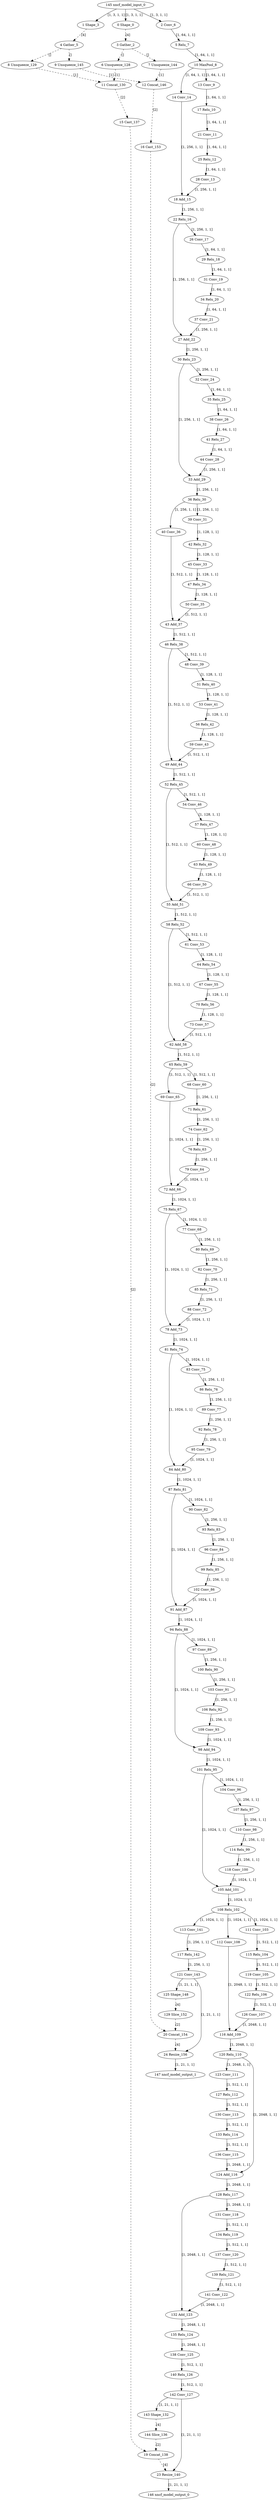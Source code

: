 strict digraph  {
"0 Shape_0" [id=0, type=Shape];
"1 Shape_3" [id=1, type=Shape];
"2 Conv_6" [id=2, type=Conv];
"3 Gather_2" [id=3, type=Gather];
"4 Gather_5" [id=4, type=Gather];
"5 Relu_7" [id=5, type=Relu];
"6 Unsqueeze_128" [id=6, type=Unsqueeze];
"7 Unsqueeze_144" [id=7, type=Unsqueeze];
"8 Unsqueeze_129" [id=8, type=Unsqueeze];
"9 Unsqueeze_145" [id=9, type=Unsqueeze];
"10 MaxPool_8" [id=10, type=MaxPool];
"11 Concat_130" [id=11, type=Concat];
"12 Concat_146" [id=12, type=Concat];
"13 Conv_9" [id=13, type=Conv];
"14 Conv_14" [id=14, type=Conv];
"15 Cast_137" [id=15, type=Cast];
"16 Cast_153" [id=16, type=Cast];
"17 Relu_10" [id=17, type=Relu];
"18 Add_15" [id=18, type=Add];
"19 Concat_138" [id=19, type=Concat];
"20 Concat_154" [id=20, type=Concat];
"21 Conv_11" [id=21, type=Conv];
"22 Relu_16" [id=22, type=Relu];
"23 Resize_140" [id=23, type=Resize];
"24 Resize_156" [id=24, type=Resize];
"25 Relu_12" [id=25, type=Relu];
"26 Conv_17" [id=26, type=Conv];
"27 Add_22" [id=27, type=Add];
"28 Conv_13" [id=28, type=Conv];
"29 Relu_18" [id=29, type=Relu];
"30 Relu_23" [id=30, type=Relu];
"31 Conv_19" [id=31, type=Conv];
"32 Conv_24" [id=32, type=Conv];
"33 Add_29" [id=33, type=Add];
"34 Relu_20" [id=34, type=Relu];
"35 Relu_25" [id=35, type=Relu];
"36 Relu_30" [id=36, type=Relu];
"37 Conv_21" [id=37, type=Conv];
"38 Conv_26" [id=38, type=Conv];
"39 Conv_31" [id=39, type=Conv];
"40 Conv_36" [id=40, type=Conv];
"41 Relu_27" [id=41, type=Relu];
"42 Relu_32" [id=42, type=Relu];
"43 Add_37" [id=43, type=Add];
"44 Conv_28" [id=44, type=Conv];
"45 Conv_33" [id=45, type=Conv];
"46 Relu_38" [id=46, type=Relu];
"47 Relu_34" [id=47, type=Relu];
"48 Conv_39" [id=48, type=Conv];
"49 Add_44" [id=49, type=Add];
"50 Conv_35" [id=50, type=Conv];
"51 Relu_40" [id=51, type=Relu];
"52 Relu_45" [id=52, type=Relu];
"53 Conv_41" [id=53, type=Conv];
"54 Conv_46" [id=54, type=Conv];
"55 Add_51" [id=55, type=Add];
"56 Relu_42" [id=56, type=Relu];
"57 Relu_47" [id=57, type=Relu];
"58 Relu_52" [id=58, type=Relu];
"59 Conv_43" [id=59, type=Conv];
"60 Conv_48" [id=60, type=Conv];
"61 Conv_53" [id=61, type=Conv];
"62 Add_58" [id=62, type=Add];
"63 Relu_49" [id=63, type=Relu];
"64 Relu_54" [id=64, type=Relu];
"65 Relu_59" [id=65, type=Relu];
"66 Conv_50" [id=66, type=Conv];
"67 Conv_55" [id=67, type=Conv];
"68 Conv_60" [id=68, type=Conv];
"69 Conv_65" [id=69, type=Conv];
"70 Relu_56" [id=70, type=Relu];
"71 Relu_61" [id=71, type=Relu];
"72 Add_66" [id=72, type=Add];
"73 Conv_57" [id=73, type=Conv];
"74 Conv_62" [id=74, type=Conv];
"75 Relu_67" [id=75, type=Relu];
"76 Relu_63" [id=76, type=Relu];
"77 Conv_68" [id=77, type=Conv];
"78 Add_73" [id=78, type=Add];
"79 Conv_64" [id=79, type=Conv];
"80 Relu_69" [id=80, type=Relu];
"81 Relu_74" [id=81, type=Relu];
"82 Conv_70" [id=82, type=Conv];
"83 Conv_75" [id=83, type=Conv];
"84 Add_80" [id=84, type=Add];
"85 Relu_71" [id=85, type=Relu];
"86 Relu_76" [id=86, type=Relu];
"87 Relu_81" [id=87, type=Relu];
"88 Conv_72" [id=88, type=Conv];
"89 Conv_77" [id=89, type=Conv];
"90 Conv_82" [id=90, type=Conv];
"91 Add_87" [id=91, type=Add];
"92 Relu_78" [id=92, type=Relu];
"93 Relu_83" [id=93, type=Relu];
"94 Relu_88" [id=94, type=Relu];
"95 Conv_79" [id=95, type=Conv];
"96 Conv_84" [id=96, type=Conv];
"97 Conv_89" [id=97, type=Conv];
"98 Add_94" [id=98, type=Add];
"99 Relu_85" [id=99, type=Relu];
"100 Relu_90" [id=100, type=Relu];
"101 Relu_95" [id=101, type=Relu];
"102 Conv_86" [id=102, type=Conv];
"103 Conv_91" [id=103, type=Conv];
"104 Conv_96" [id=104, type=Conv];
"105 Add_101" [id=105, type=Add];
"106 Relu_92" [id=106, type=Relu];
"107 Relu_97" [id=107, type=Relu];
"108 Relu_102" [id=108, type=Relu];
"109 Conv_93" [id=109, type=Conv];
"110 Conv_98" [id=110, type=Conv];
"111 Conv_103" [id=111, type=Conv];
"112 Conv_108" [id=112, type=Conv];
"113 Conv_141" [id=113, type=Conv];
"114 Relu_99" [id=114, type=Relu];
"115 Relu_104" [id=115, type=Relu];
"116 Add_109" [id=116, type=Add];
"117 Relu_142" [id=117, type=Relu];
"118 Conv_100" [id=118, type=Conv];
"119 Conv_105" [id=119, type=Conv];
"120 Relu_110" [id=120, type=Relu];
"121 Conv_143" [id=121, type=Conv];
"122 Relu_106" [id=122, type=Relu];
"123 Conv_111" [id=123, type=Conv];
"124 Add_116" [id=124, type=Add];
"125 Shape_148" [id=125, type=Shape];
"126 Conv_107" [id=126, type=Conv];
"127 Relu_112" [id=127, type=Relu];
"128 Relu_117" [id=128, type=Relu];
"129 Slice_152" [id=129, type=Slice];
"130 Conv_113" [id=130, type=Conv];
"131 Conv_118" [id=131, type=Conv];
"132 Add_123" [id=132, type=Add];
"133 Relu_114" [id=133, type=Relu];
"134 Relu_119" [id=134, type=Relu];
"135 Relu_124" [id=135, type=Relu];
"136 Conv_115" [id=136, type=Conv];
"137 Conv_120" [id=137, type=Conv];
"138 Conv_125" [id=138, type=Conv];
"139 Relu_121" [id=139, type=Relu];
"140 Relu_126" [id=140, type=Relu];
"141 Conv_122" [id=141, type=Conv];
"142 Conv_127" [id=142, type=Conv];
"143 Shape_132" [id=143, type=Shape];
"144 Slice_136" [id=144, type=Slice];
"145 nncf_model_input_0" [id=145, type=nncf_model_input];
"146 nncf_model_output_0" [id=146, type=nncf_model_output];
"147 nncf_model_output_1" [id=147, type=nncf_model_output];
"0 Shape_0" -> "3 Gather_2"  [label="[4]", style=dashed];
"1 Shape_3" -> "4 Gather_5"  [label="[4]", style=dashed];
"2 Conv_6" -> "5 Relu_7"  [label="[1, 64, 1, 1]", style=solid];
"3 Gather_2" -> "6 Unsqueeze_128"  [label="[]", style=dashed];
"3 Gather_2" -> "7 Unsqueeze_144"  [label="[]", style=dashed];
"4 Gather_5" -> "8 Unsqueeze_129"  [label="[]", style=dashed];
"4 Gather_5" -> "9 Unsqueeze_145"  [label="[]", style=dashed];
"5 Relu_7" -> "10 MaxPool_8"  [label="[1, 64, 1, 1]", style=solid];
"6 Unsqueeze_128" -> "11 Concat_130"  [label="[1]", style=dashed];
"7 Unsqueeze_144" -> "12 Concat_146"  [label="[1]", style=dashed];
"8 Unsqueeze_129" -> "11 Concat_130"  [label="[1]", style=dashed];
"9 Unsqueeze_145" -> "12 Concat_146"  [label="[1]", style=dashed];
"10 MaxPool_8" -> "13 Conv_9"  [label="[1, 64, 1, 1]", style=solid];
"10 MaxPool_8" -> "14 Conv_14"  [label="[1, 64, 1, 1]", style=solid];
"11 Concat_130" -> "15 Cast_137"  [label="[2]", style=dashed];
"12 Concat_146" -> "16 Cast_153"  [label="[2]", style=dashed];
"13 Conv_9" -> "17 Relu_10"  [label="[1, 64, 1, 1]", style=solid];
"14 Conv_14" -> "18 Add_15"  [label="[1, 256, 1, 1]", style=solid];
"15 Cast_137" -> "19 Concat_138"  [label="[2]", style=dashed];
"16 Cast_153" -> "20 Concat_154"  [label="[2]", style=dashed];
"17 Relu_10" -> "21 Conv_11"  [label="[1, 64, 1, 1]", style=solid];
"18 Add_15" -> "22 Relu_16"  [label="[1, 256, 1, 1]", style=solid];
"19 Concat_138" -> "23 Resize_140"  [label="[4]", style=dashed];
"20 Concat_154" -> "24 Resize_156"  [label="[4]", style=dashed];
"21 Conv_11" -> "25 Relu_12"  [label="[1, 64, 1, 1]", style=solid];
"22 Relu_16" -> "26 Conv_17"  [label="[1, 256, 1, 1]", style=solid];
"22 Relu_16" -> "27 Add_22"  [label="[1, 256, 1, 1]", style=solid];
"23 Resize_140" -> "146 nncf_model_output_0"  [label="[1, 21, 1, 1]", style=solid];
"24 Resize_156" -> "147 nncf_model_output_1"  [label="[1, 21, 1, 1]", style=solid];
"25 Relu_12" -> "28 Conv_13"  [label="[1, 64, 1, 1]", style=solid];
"26 Conv_17" -> "29 Relu_18"  [label="[1, 64, 1, 1]", style=solid];
"27 Add_22" -> "30 Relu_23"  [label="[1, 256, 1, 1]", style=solid];
"28 Conv_13" -> "18 Add_15"  [label="[1, 256, 1, 1]", style=solid];
"29 Relu_18" -> "31 Conv_19"  [label="[1, 64, 1, 1]", style=solid];
"30 Relu_23" -> "32 Conv_24"  [label="[1, 256, 1, 1]", style=solid];
"30 Relu_23" -> "33 Add_29"  [label="[1, 256, 1, 1]", style=solid];
"31 Conv_19" -> "34 Relu_20"  [label="[1, 64, 1, 1]", style=solid];
"32 Conv_24" -> "35 Relu_25"  [label="[1, 64, 1, 1]", style=solid];
"33 Add_29" -> "36 Relu_30"  [label="[1, 256, 1, 1]", style=solid];
"34 Relu_20" -> "37 Conv_21"  [label="[1, 64, 1, 1]", style=solid];
"35 Relu_25" -> "38 Conv_26"  [label="[1, 64, 1, 1]", style=solid];
"36 Relu_30" -> "39 Conv_31"  [label="[1, 256, 1, 1]", style=solid];
"36 Relu_30" -> "40 Conv_36"  [label="[1, 256, 1, 1]", style=solid];
"37 Conv_21" -> "27 Add_22"  [label="[1, 256, 1, 1]", style=solid];
"38 Conv_26" -> "41 Relu_27"  [label="[1, 64, 1, 1]", style=solid];
"39 Conv_31" -> "42 Relu_32"  [label="[1, 128, 1, 1]", style=solid];
"40 Conv_36" -> "43 Add_37"  [label="[1, 512, 1, 1]", style=solid];
"41 Relu_27" -> "44 Conv_28"  [label="[1, 64, 1, 1]", style=solid];
"42 Relu_32" -> "45 Conv_33"  [label="[1, 128, 1, 1]", style=solid];
"43 Add_37" -> "46 Relu_38"  [label="[1, 512, 1, 1]", style=solid];
"44 Conv_28" -> "33 Add_29"  [label="[1, 256, 1, 1]", style=solid];
"45 Conv_33" -> "47 Relu_34"  [label="[1, 128, 1, 1]", style=solid];
"46 Relu_38" -> "48 Conv_39"  [label="[1, 512, 1, 1]", style=solid];
"46 Relu_38" -> "49 Add_44"  [label="[1, 512, 1, 1]", style=solid];
"47 Relu_34" -> "50 Conv_35"  [label="[1, 128, 1, 1]", style=solid];
"48 Conv_39" -> "51 Relu_40"  [label="[1, 128, 1, 1]", style=solid];
"49 Add_44" -> "52 Relu_45"  [label="[1, 512, 1, 1]", style=solid];
"50 Conv_35" -> "43 Add_37"  [label="[1, 512, 1, 1]", style=solid];
"51 Relu_40" -> "53 Conv_41"  [label="[1, 128, 1, 1]", style=solid];
"52 Relu_45" -> "54 Conv_46"  [label="[1, 512, 1, 1]", style=solid];
"52 Relu_45" -> "55 Add_51"  [label="[1, 512, 1, 1]", style=solid];
"53 Conv_41" -> "56 Relu_42"  [label="[1, 128, 1, 1]", style=solid];
"54 Conv_46" -> "57 Relu_47"  [label="[1, 128, 1, 1]", style=solid];
"55 Add_51" -> "58 Relu_52"  [label="[1, 512, 1, 1]", style=solid];
"56 Relu_42" -> "59 Conv_43"  [label="[1, 128, 1, 1]", style=solid];
"57 Relu_47" -> "60 Conv_48"  [label="[1, 128, 1, 1]", style=solid];
"58 Relu_52" -> "61 Conv_53"  [label="[1, 512, 1, 1]", style=solid];
"58 Relu_52" -> "62 Add_58"  [label="[1, 512, 1, 1]", style=solid];
"59 Conv_43" -> "49 Add_44"  [label="[1, 512, 1, 1]", style=solid];
"60 Conv_48" -> "63 Relu_49"  [label="[1, 128, 1, 1]", style=solid];
"61 Conv_53" -> "64 Relu_54"  [label="[1, 128, 1, 1]", style=solid];
"62 Add_58" -> "65 Relu_59"  [label="[1, 512, 1, 1]", style=solid];
"63 Relu_49" -> "66 Conv_50"  [label="[1, 128, 1, 1]", style=solid];
"64 Relu_54" -> "67 Conv_55"  [label="[1, 128, 1, 1]", style=solid];
"65 Relu_59" -> "68 Conv_60"  [label="[1, 512, 1, 1]", style=solid];
"65 Relu_59" -> "69 Conv_65"  [label="[1, 512, 1, 1]", style=solid];
"66 Conv_50" -> "55 Add_51"  [label="[1, 512, 1, 1]", style=solid];
"67 Conv_55" -> "70 Relu_56"  [label="[1, 128, 1, 1]", style=solid];
"68 Conv_60" -> "71 Relu_61"  [label="[1, 256, 1, 1]", style=solid];
"69 Conv_65" -> "72 Add_66"  [label="[1, 1024, 1, 1]", style=solid];
"70 Relu_56" -> "73 Conv_57"  [label="[1, 128, 1, 1]", style=solid];
"71 Relu_61" -> "74 Conv_62"  [label="[1, 256, 1, 1]", style=solid];
"72 Add_66" -> "75 Relu_67"  [label="[1, 1024, 1, 1]", style=solid];
"73 Conv_57" -> "62 Add_58"  [label="[1, 512, 1, 1]", style=solid];
"74 Conv_62" -> "76 Relu_63"  [label="[1, 256, 1, 1]", style=solid];
"75 Relu_67" -> "77 Conv_68"  [label="[1, 1024, 1, 1]", style=solid];
"75 Relu_67" -> "78 Add_73"  [label="[1, 1024, 1, 1]", style=solid];
"76 Relu_63" -> "79 Conv_64"  [label="[1, 256, 1, 1]", style=solid];
"77 Conv_68" -> "80 Relu_69"  [label="[1, 256, 1, 1]", style=solid];
"78 Add_73" -> "81 Relu_74"  [label="[1, 1024, 1, 1]", style=solid];
"79 Conv_64" -> "72 Add_66"  [label="[1, 1024, 1, 1]", style=solid];
"80 Relu_69" -> "82 Conv_70"  [label="[1, 256, 1, 1]", style=solid];
"81 Relu_74" -> "83 Conv_75"  [label="[1, 1024, 1, 1]", style=solid];
"81 Relu_74" -> "84 Add_80"  [label="[1, 1024, 1, 1]", style=solid];
"82 Conv_70" -> "85 Relu_71"  [label="[1, 256, 1, 1]", style=solid];
"83 Conv_75" -> "86 Relu_76"  [label="[1, 256, 1, 1]", style=solid];
"84 Add_80" -> "87 Relu_81"  [label="[1, 1024, 1, 1]", style=solid];
"85 Relu_71" -> "88 Conv_72"  [label="[1, 256, 1, 1]", style=solid];
"86 Relu_76" -> "89 Conv_77"  [label="[1, 256, 1, 1]", style=solid];
"87 Relu_81" -> "90 Conv_82"  [label="[1, 1024, 1, 1]", style=solid];
"87 Relu_81" -> "91 Add_87"  [label="[1, 1024, 1, 1]", style=solid];
"88 Conv_72" -> "78 Add_73"  [label="[1, 1024, 1, 1]", style=solid];
"89 Conv_77" -> "92 Relu_78"  [label="[1, 256, 1, 1]", style=solid];
"90 Conv_82" -> "93 Relu_83"  [label="[1, 256, 1, 1]", style=solid];
"91 Add_87" -> "94 Relu_88"  [label="[1, 1024, 1, 1]", style=solid];
"92 Relu_78" -> "95 Conv_79"  [label="[1, 256, 1, 1]", style=solid];
"93 Relu_83" -> "96 Conv_84"  [label="[1, 256, 1, 1]", style=solid];
"94 Relu_88" -> "97 Conv_89"  [label="[1, 1024, 1, 1]", style=solid];
"94 Relu_88" -> "98 Add_94"  [label="[1, 1024, 1, 1]", style=solid];
"95 Conv_79" -> "84 Add_80"  [label="[1, 1024, 1, 1]", style=solid];
"96 Conv_84" -> "99 Relu_85"  [label="[1, 256, 1, 1]", style=solid];
"97 Conv_89" -> "100 Relu_90"  [label="[1, 256, 1, 1]", style=solid];
"98 Add_94" -> "101 Relu_95"  [label="[1, 1024, 1, 1]", style=solid];
"99 Relu_85" -> "102 Conv_86"  [label="[1, 256, 1, 1]", style=solid];
"100 Relu_90" -> "103 Conv_91"  [label="[1, 256, 1, 1]", style=solid];
"101 Relu_95" -> "104 Conv_96"  [label="[1, 1024, 1, 1]", style=solid];
"101 Relu_95" -> "105 Add_101"  [label="[1, 1024, 1, 1]", style=solid];
"102 Conv_86" -> "91 Add_87"  [label="[1, 1024, 1, 1]", style=solid];
"103 Conv_91" -> "106 Relu_92"  [label="[1, 256, 1, 1]", style=solid];
"104 Conv_96" -> "107 Relu_97"  [label="[1, 256, 1, 1]", style=solid];
"105 Add_101" -> "108 Relu_102"  [label="[1, 1024, 1, 1]", style=solid];
"106 Relu_92" -> "109 Conv_93"  [label="[1, 256, 1, 1]", style=solid];
"107 Relu_97" -> "110 Conv_98"  [label="[1, 256, 1, 1]", style=solid];
"108 Relu_102" -> "111 Conv_103"  [label="[1, 1024, 1, 1]", style=solid];
"108 Relu_102" -> "112 Conv_108"  [label="[1, 1024, 1, 1]", style=solid];
"108 Relu_102" -> "113 Conv_141"  [label="[1, 1024, 1, 1]", style=solid];
"109 Conv_93" -> "98 Add_94"  [label="[1, 1024, 1, 1]", style=solid];
"110 Conv_98" -> "114 Relu_99"  [label="[1, 256, 1, 1]", style=solid];
"111 Conv_103" -> "115 Relu_104"  [label="[1, 512, 1, 1]", style=solid];
"112 Conv_108" -> "116 Add_109"  [label="[1, 2048, 1, 1]", style=solid];
"113 Conv_141" -> "117 Relu_142"  [label="[1, 256, 1, 1]", style=solid];
"114 Relu_99" -> "118 Conv_100"  [label="[1, 256, 1, 1]", style=solid];
"115 Relu_104" -> "119 Conv_105"  [label="[1, 512, 1, 1]", style=solid];
"116 Add_109" -> "120 Relu_110"  [label="[1, 2048, 1, 1]", style=solid];
"117 Relu_142" -> "121 Conv_143"  [label="[1, 256, 1, 1]", style=solid];
"118 Conv_100" -> "105 Add_101"  [label="[1, 1024, 1, 1]", style=solid];
"119 Conv_105" -> "122 Relu_106"  [label="[1, 512, 1, 1]", style=solid];
"120 Relu_110" -> "123 Conv_111"  [label="[1, 2048, 1, 1]", style=solid];
"120 Relu_110" -> "124 Add_116"  [label="[1, 2048, 1, 1]", style=solid];
"121 Conv_143" -> "125 Shape_148"  [label="[1, 21, 1, 1]", style=solid];
"121 Conv_143" -> "24 Resize_156"  [label="[1, 21, 1, 1]", style=solid];
"122 Relu_106" -> "126 Conv_107"  [label="[1, 512, 1, 1]", style=solid];
"123 Conv_111" -> "127 Relu_112"  [label="[1, 512, 1, 1]", style=solid];
"124 Add_116" -> "128 Relu_117"  [label="[1, 2048, 1, 1]", style=solid];
"125 Shape_148" -> "129 Slice_152"  [label="[4]", style=dashed];
"126 Conv_107" -> "116 Add_109"  [label="[1, 2048, 1, 1]", style=solid];
"127 Relu_112" -> "130 Conv_113"  [label="[1, 512, 1, 1]", style=solid];
"128 Relu_117" -> "131 Conv_118"  [label="[1, 2048, 1, 1]", style=solid];
"128 Relu_117" -> "132 Add_123"  [label="[1, 2048, 1, 1]", style=solid];
"129 Slice_152" -> "20 Concat_154"  [label="[2]", style=dashed];
"130 Conv_113" -> "133 Relu_114"  [label="[1, 512, 1, 1]", style=solid];
"131 Conv_118" -> "134 Relu_119"  [label="[1, 512, 1, 1]", style=solid];
"132 Add_123" -> "135 Relu_124"  [label="[1, 2048, 1, 1]", style=solid];
"133 Relu_114" -> "136 Conv_115"  [label="[1, 512, 1, 1]", style=solid];
"134 Relu_119" -> "137 Conv_120"  [label="[1, 512, 1, 1]", style=solid];
"135 Relu_124" -> "138 Conv_125"  [label="[1, 2048, 1, 1]", style=solid];
"136 Conv_115" -> "124 Add_116"  [label="[1, 2048, 1, 1]", style=solid];
"137 Conv_120" -> "139 Relu_121"  [label="[1, 512, 1, 1]", style=solid];
"138 Conv_125" -> "140 Relu_126"  [label="[1, 512, 1, 1]", style=solid];
"139 Relu_121" -> "141 Conv_122"  [label="[1, 512, 1, 1]", style=solid];
"140 Relu_126" -> "142 Conv_127"  [label="[1, 512, 1, 1]", style=solid];
"141 Conv_122" -> "132 Add_123"  [label="[1, 2048, 1, 1]", style=solid];
"142 Conv_127" -> "143 Shape_132"  [label="[1, 21, 1, 1]", style=solid];
"142 Conv_127" -> "23 Resize_140"  [label="[1, 21, 1, 1]", style=solid];
"143 Shape_132" -> "144 Slice_136"  [label="[4]", style=dashed];
"144 Slice_136" -> "19 Concat_138"  [label="[2]", style=dashed];
"145 nncf_model_input_0" -> "0 Shape_0"  [label="[1, 3, 1, 1]", style=solid];
"145 nncf_model_input_0" -> "1 Shape_3"  [label="[1, 3, 1, 1]", style=solid];
"145 nncf_model_input_0" -> "2 Conv_6"  [label="[1, 3, 1, 1]", style=solid];
}
